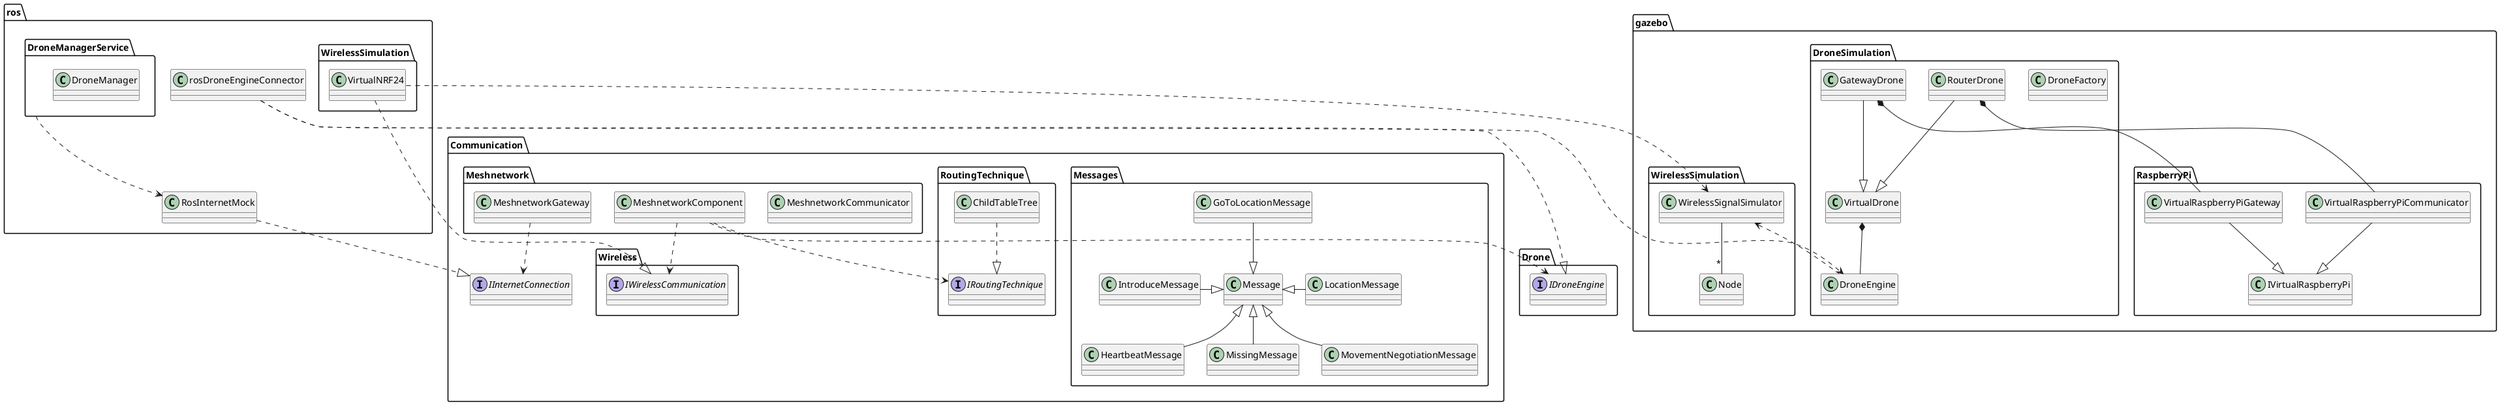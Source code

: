 @startuml

namespace Communication{
    interface IInternetConnection
    namespace Meshnetwork{
        class MeshnetworkCommunicator
        class MeshnetworkComponent
        class MeshnetworkGateway
    }
    namespace Messages{
        class  	Message
        class  	GoToLocationMessage
        class  	HeartbeatMessage
        class  	IntroduceMessage
        class  	LocationMessage
        class  	MissingMessage
        class  	MovementNegotiationMessage

     Message <|-up- GoToLocationMessage
     Message <|-down- MovementNegotiationMessage
     Message <|-left- IntroduceMessage
     Message <|-right- LocationMessage
     Message <|-- HeartbeatMessage
     Message <|-- MissingMessage
         
    }
    namespace RoutingTechnique{
        interface IRoutingTechnique
        class ChildTableTree
        ChildTableTree ..|> IRoutingTechnique
    }
    namespace Wireless{
        interface IWirelessCommunication
    }        
}
namespace Drone{
    interface IDroneEngine
}
namespace gazebo{
    namespace RaspberryPi{
        class  	IVirtualRaspberryPi
        class  	VirtualRaspberryPiCommunicator
        class  	VirtualRaspberryPiGateway

        VirtualRaspberryPiCommunicator --|> IVirtualRaspberryPi
        VirtualRaspberryPiGateway --|> IVirtualRaspberryPi

    }
    namespace DroneSimulation{
        class  	DroneEngine
        class  	DroneFactory
        class  	GatewayDrone
        class  	RouterDrone
        class  	VirtualDrone

        GatewayDrone --|> VirtualDrone
        RouterDrone --|> VirtualDrone

        VirtualDrone *-- DroneEngine


    }
    namespace WirelessSimulation{
        class  	Node
        class  	WirelessSignalSimulator

        WirelessSignalSimulator -- "*" Node
    }
}

namespace ros{
    namespace DroneManagerService{
        class DroneManager
    }
    namespace WirelessSimulation{
        class  	VirtualNRF24
    }
    class  	rosDroneEngineConnector
    class  	RosInternetMock
}

Communication.Meshnetwork.MeshnetworkGateway ..> Communication.IInternetConnection 
Communication.Meshnetwork.MeshnetworkComponent ..> Communication.Wireless.IWirelessCommunication 
Communication.Meshnetwork.MeshnetworkComponent ..> Drone.IDroneEngine
Communication.Meshnetwork.MeshnetworkComponent ..> Communication.RoutingTechnique.IRoutingTechnique
ros.WirelessSimulation.VirtualNRF24 ..|> Communication.Wireless.IWirelessCommunication
ros.WirelessSimulation.VirtualNRF24 ..> gazebo.WirelessSimulation.WirelessSignalSimulator
gazebo.WirelessSimulation.WirelessSignalSimulator <.. gazebo.DroneSimulation.DroneEngine
ros.RosInternetMock ..|> Communication.IInternetConnection
ros.rosDroneEngineConnector ..|> Drone.IDroneEngine
ros.rosDroneEngineConnector ..> gazebo.DroneSimulation.DroneEngine

gazebo.DroneSimulation.GatewayDrone *-- gazebo.RaspberryPi.VirtualRaspberryPiGateway
gazebo.DroneSimulation.RouterDrone *-- gazebo.RaspberryPi.VirtualRaspberryPiCommunicator
ros.DroneManagerService ..> ros.RosInternetMock


@enduml